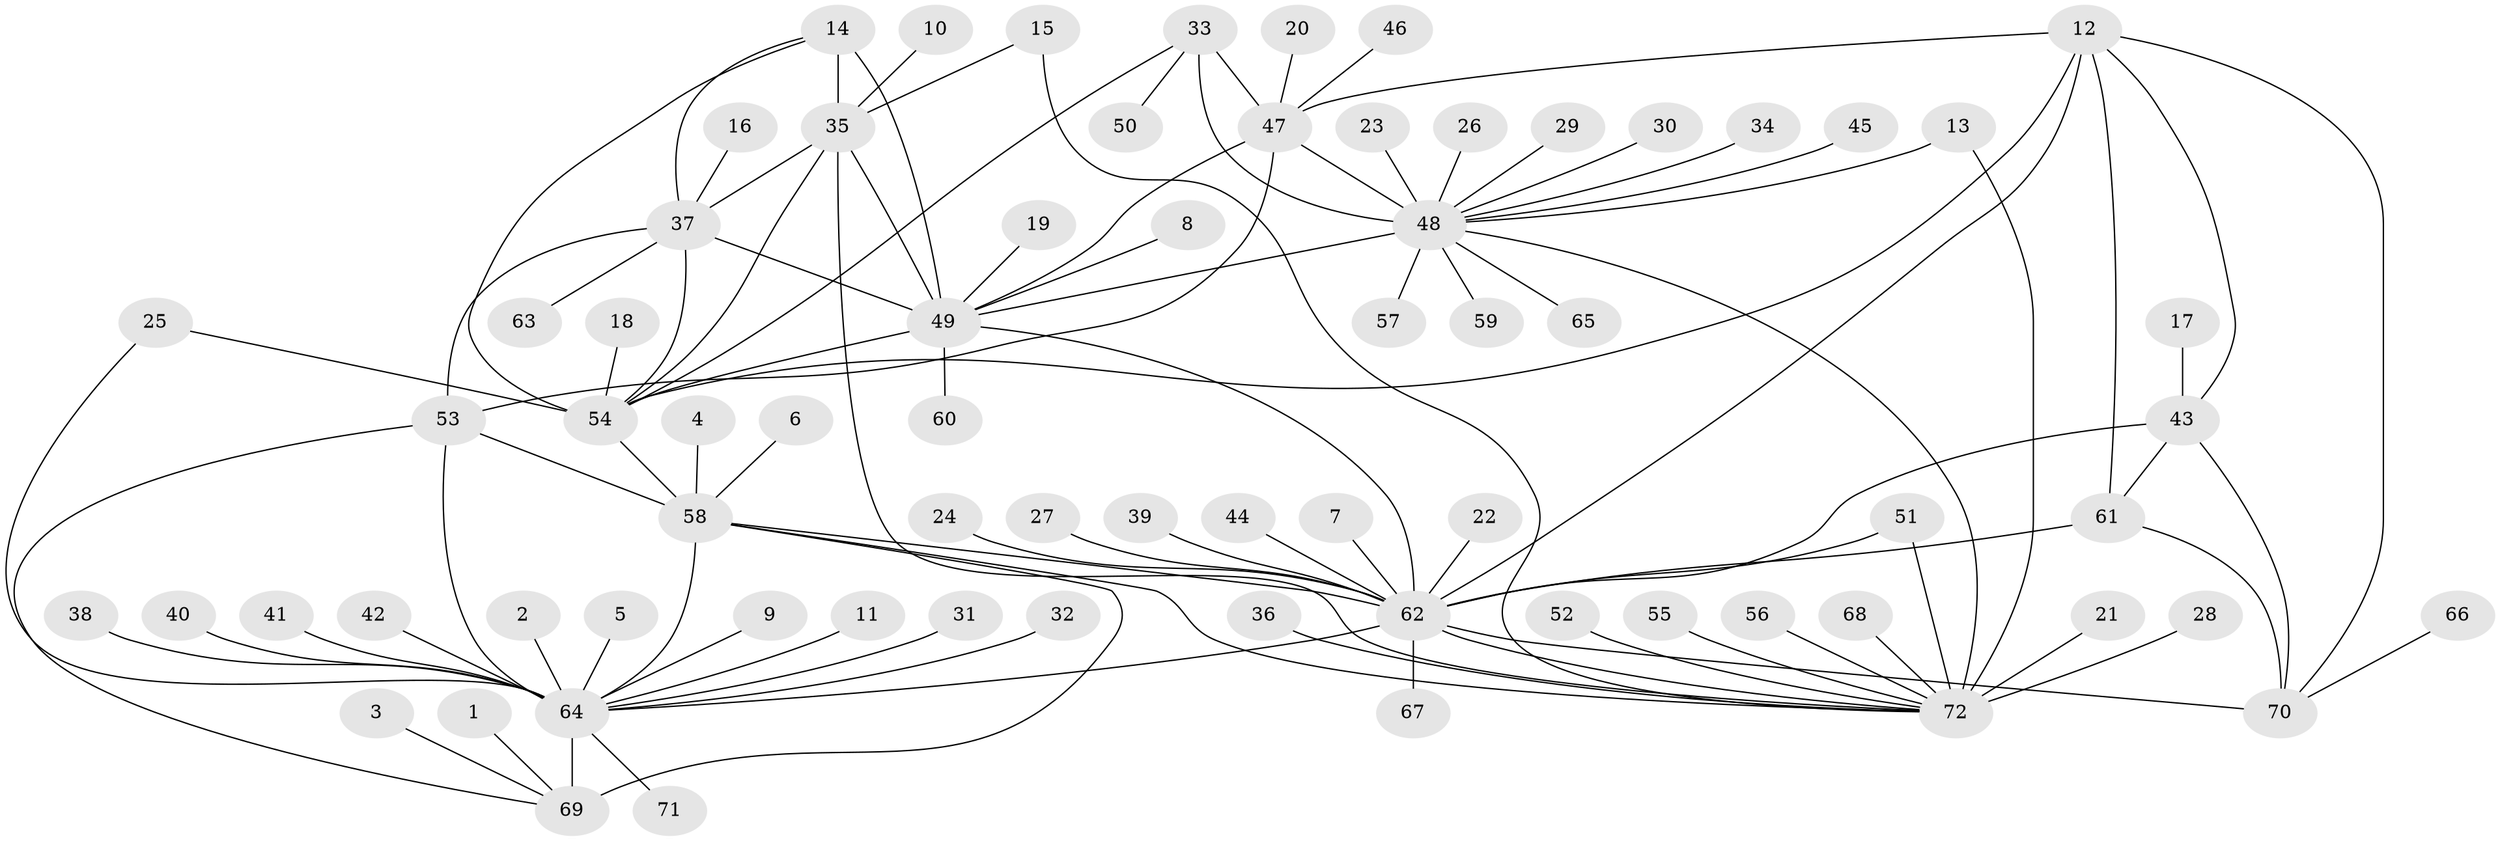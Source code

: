 // original degree distribution, {11: 0.027777777777777776, 10: 0.027777777777777776, 13: 0.020833333333333332, 12: 0.020833333333333332, 9: 0.0763888888888889, 7: 0.027777777777777776, 8: 0.027777777777777776, 6: 0.006944444444444444, 14: 0.006944444444444444, 1: 0.6180555555555556, 2: 0.11805555555555555, 3: 0.020833333333333332}
// Generated by graph-tools (version 1.1) at 2025/50/03/09/25 03:50:27]
// undirected, 72 vertices, 102 edges
graph export_dot {
graph [start="1"]
  node [color=gray90,style=filled];
  1;
  2;
  3;
  4;
  5;
  6;
  7;
  8;
  9;
  10;
  11;
  12;
  13;
  14;
  15;
  16;
  17;
  18;
  19;
  20;
  21;
  22;
  23;
  24;
  25;
  26;
  27;
  28;
  29;
  30;
  31;
  32;
  33;
  34;
  35;
  36;
  37;
  38;
  39;
  40;
  41;
  42;
  43;
  44;
  45;
  46;
  47;
  48;
  49;
  50;
  51;
  52;
  53;
  54;
  55;
  56;
  57;
  58;
  59;
  60;
  61;
  62;
  63;
  64;
  65;
  66;
  67;
  68;
  69;
  70;
  71;
  72;
  1 -- 69 [weight=1.0];
  2 -- 64 [weight=1.0];
  3 -- 69 [weight=1.0];
  4 -- 58 [weight=1.0];
  5 -- 64 [weight=1.0];
  6 -- 58 [weight=1.0];
  7 -- 62 [weight=1.0];
  8 -- 49 [weight=1.0];
  9 -- 64 [weight=1.0];
  10 -- 35 [weight=1.0];
  11 -- 64 [weight=1.0];
  12 -- 43 [weight=1.0];
  12 -- 47 [weight=1.0];
  12 -- 54 [weight=1.0];
  12 -- 61 [weight=1.0];
  12 -- 62 [weight=3.0];
  12 -- 70 [weight=1.0];
  13 -- 48 [weight=1.0];
  13 -- 72 [weight=5.0];
  14 -- 35 [weight=1.0];
  14 -- 37 [weight=1.0];
  14 -- 49 [weight=3.0];
  14 -- 54 [weight=1.0];
  15 -- 35 [weight=1.0];
  15 -- 72 [weight=1.0];
  16 -- 37 [weight=1.0];
  17 -- 43 [weight=1.0];
  18 -- 54 [weight=1.0];
  19 -- 49 [weight=1.0];
  20 -- 47 [weight=1.0];
  21 -- 72 [weight=1.0];
  22 -- 62 [weight=1.0];
  23 -- 48 [weight=1.0];
  24 -- 62 [weight=1.0];
  25 -- 54 [weight=1.0];
  25 -- 64 [weight=1.0];
  26 -- 48 [weight=1.0];
  27 -- 62 [weight=1.0];
  28 -- 72 [weight=1.0];
  29 -- 48 [weight=1.0];
  30 -- 48 [weight=1.0];
  31 -- 64 [weight=1.0];
  32 -- 64 [weight=1.0];
  33 -- 47 [weight=4.0];
  33 -- 48 [weight=2.0];
  33 -- 50 [weight=1.0];
  33 -- 54 [weight=1.0];
  34 -- 48 [weight=1.0];
  35 -- 37 [weight=1.0];
  35 -- 49 [weight=3.0];
  35 -- 54 [weight=1.0];
  35 -- 72 [weight=1.0];
  36 -- 72 [weight=1.0];
  37 -- 49 [weight=3.0];
  37 -- 53 [weight=1.0];
  37 -- 54 [weight=1.0];
  37 -- 63 [weight=1.0];
  38 -- 64 [weight=1.0];
  39 -- 62 [weight=1.0];
  40 -- 64 [weight=1.0];
  41 -- 64 [weight=1.0];
  42 -- 64 [weight=1.0];
  43 -- 61 [weight=1.0];
  43 -- 62 [weight=3.0];
  43 -- 70 [weight=1.0];
  44 -- 62 [weight=1.0];
  45 -- 48 [weight=1.0];
  46 -- 47 [weight=1.0];
  47 -- 48 [weight=8.0];
  47 -- 49 [weight=1.0];
  47 -- 53 [weight=1.0];
  48 -- 49 [weight=1.0];
  48 -- 57 [weight=1.0];
  48 -- 59 [weight=1.0];
  48 -- 65 [weight=1.0];
  48 -- 72 [weight=5.0];
  49 -- 54 [weight=3.0];
  49 -- 60 [weight=1.0];
  49 -- 62 [weight=1.0];
  51 -- 62 [weight=1.0];
  51 -- 72 [weight=1.0];
  52 -- 72 [weight=1.0];
  53 -- 58 [weight=1.0];
  53 -- 64 [weight=4.0];
  53 -- 69 [weight=1.0];
  54 -- 58 [weight=1.0];
  55 -- 72 [weight=1.0];
  56 -- 72 [weight=1.0];
  58 -- 62 [weight=1.0];
  58 -- 64 [weight=4.0];
  58 -- 69 [weight=1.0];
  58 -- 72 [weight=1.0];
  61 -- 62 [weight=3.0];
  61 -- 70 [weight=1.0];
  62 -- 64 [weight=1.0];
  62 -- 67 [weight=1.0];
  62 -- 70 [weight=3.0];
  62 -- 72 [weight=3.0];
  64 -- 69 [weight=4.0];
  64 -- 71 [weight=1.0];
  66 -- 70 [weight=1.0];
  68 -- 72 [weight=1.0];
}

